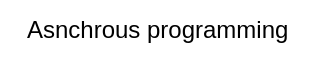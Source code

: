 <mxfile>
    <diagram id="q0Fkvyga8N1OXOvqFlbD" name="Page-1">
        <mxGraphModel dx="1189" dy="420" grid="1" gridSize="10" guides="1" tooltips="1" connect="1" arrows="1" fold="1" page="1" pageScale="1" pageWidth="827" pageHeight="1169" math="0" shadow="0">
            <root>
                <mxCell id="0"/>
                <mxCell id="1" parent="0"/>
                <mxCell id="2" value="Asnchrous programming&amp;nbsp;" style="text;html=1;align=center;verticalAlign=middle;resizable=0;points=[];autosize=1;strokeColor=none;fillColor=none;" vertex="1" parent="1">
                    <mxGeometry x="190" y="80" width="160" height="30" as="geometry"/>
                </mxCell>
            </root>
        </mxGraphModel>
    </diagram>
</mxfile>